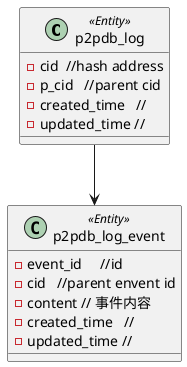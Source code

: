 @startuml
class p2pdb_log <<Entity>> {
    - cid  //hash address
    - p_cid   //parent cid
    - created_time   //
    - updated_time //
}

class p2pdb_log_event <<Entity>> {
    - event_id     //id
    - cid   //parent envent id 
    - content // 事件内容
    - created_time   //
    - updated_time //
}

p2pdb_log --> p2pdb_log_event
@enduml


